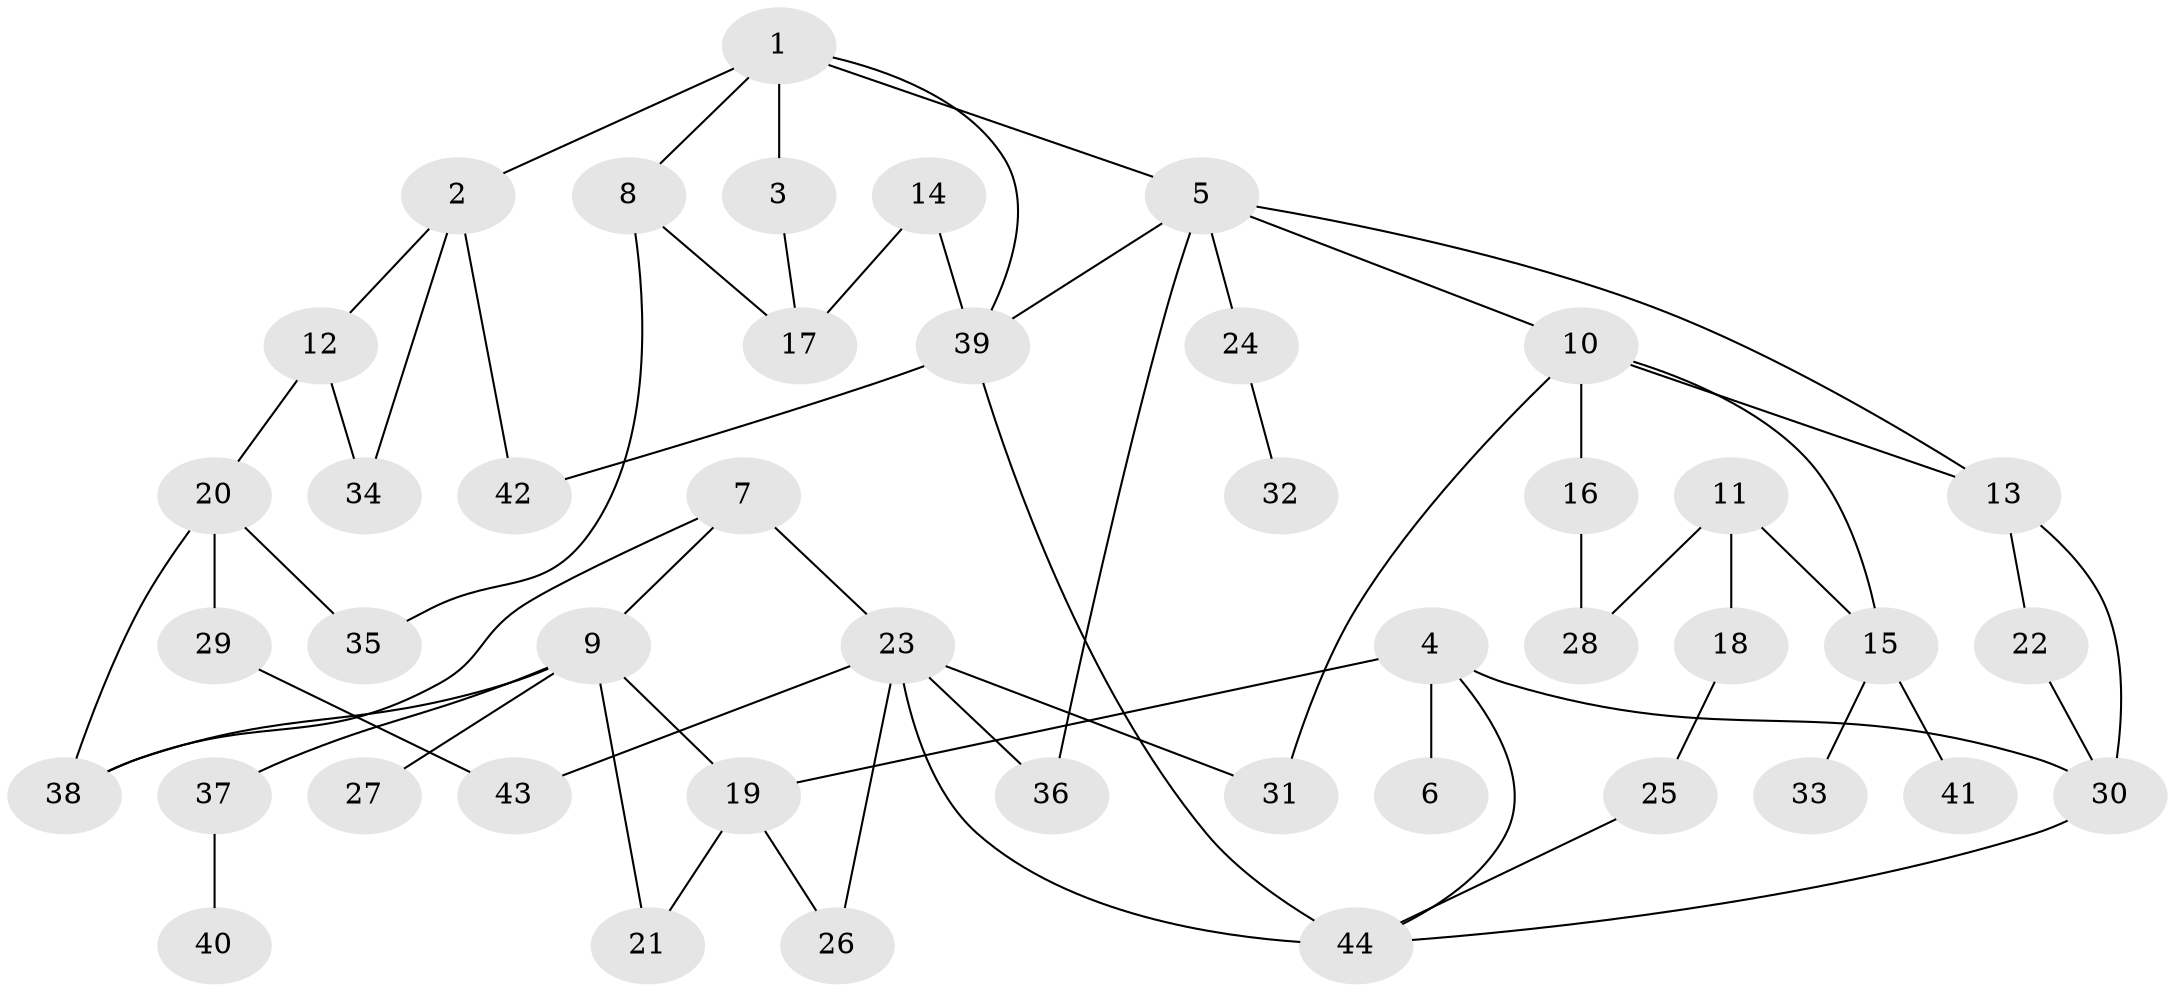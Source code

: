 // original degree distribution, {4: 0.11494252873563218, 7: 0.022988505747126436, 3: 0.1724137931034483, 2: 0.40229885057471265, 1: 0.21839080459770116, 5: 0.06896551724137931}
// Generated by graph-tools (version 1.1) at 2025/01/03/09/25 03:01:04]
// undirected, 44 vertices, 63 edges
graph export_dot {
graph [start="1"]
  node [color=gray90,style=filled];
  1;
  2;
  3;
  4;
  5;
  6;
  7;
  8;
  9;
  10;
  11;
  12;
  13;
  14;
  15;
  16;
  17;
  18;
  19;
  20;
  21;
  22;
  23;
  24;
  25;
  26;
  27;
  28;
  29;
  30;
  31;
  32;
  33;
  34;
  35;
  36;
  37;
  38;
  39;
  40;
  41;
  42;
  43;
  44;
  1 -- 2 [weight=1.0];
  1 -- 3 [weight=1.0];
  1 -- 5 [weight=1.0];
  1 -- 8 [weight=1.0];
  1 -- 39 [weight=1.0];
  2 -- 12 [weight=1.0];
  2 -- 34 [weight=1.0];
  2 -- 42 [weight=1.0];
  3 -- 17 [weight=1.0];
  4 -- 6 [weight=1.0];
  4 -- 19 [weight=1.0];
  4 -- 30 [weight=1.0];
  4 -- 44 [weight=1.0];
  5 -- 10 [weight=1.0];
  5 -- 13 [weight=1.0];
  5 -- 24 [weight=1.0];
  5 -- 36 [weight=1.0];
  5 -- 39 [weight=1.0];
  7 -- 9 [weight=1.0];
  7 -- 23 [weight=1.0];
  7 -- 38 [weight=1.0];
  8 -- 17 [weight=1.0];
  8 -- 35 [weight=1.0];
  9 -- 19 [weight=1.0];
  9 -- 21 [weight=1.0];
  9 -- 27 [weight=1.0];
  9 -- 37 [weight=2.0];
  9 -- 38 [weight=1.0];
  10 -- 13 [weight=1.0];
  10 -- 15 [weight=1.0];
  10 -- 16 [weight=1.0];
  10 -- 31 [weight=1.0];
  11 -- 15 [weight=1.0];
  11 -- 18 [weight=1.0];
  11 -- 28 [weight=1.0];
  12 -- 20 [weight=1.0];
  12 -- 34 [weight=1.0];
  13 -- 22 [weight=1.0];
  13 -- 30 [weight=1.0];
  14 -- 17 [weight=2.0];
  14 -- 39 [weight=1.0];
  15 -- 33 [weight=1.0];
  15 -- 41 [weight=1.0];
  16 -- 28 [weight=1.0];
  18 -- 25 [weight=1.0];
  19 -- 21 [weight=1.0];
  19 -- 26 [weight=1.0];
  20 -- 29 [weight=1.0];
  20 -- 35 [weight=1.0];
  20 -- 38 [weight=1.0];
  22 -- 30 [weight=1.0];
  23 -- 26 [weight=1.0];
  23 -- 31 [weight=1.0];
  23 -- 36 [weight=1.0];
  23 -- 43 [weight=1.0];
  23 -- 44 [weight=1.0];
  24 -- 32 [weight=1.0];
  25 -- 44 [weight=1.0];
  29 -- 43 [weight=1.0];
  30 -- 44 [weight=1.0];
  37 -- 40 [weight=1.0];
  39 -- 42 [weight=1.0];
  39 -- 44 [weight=2.0];
}
